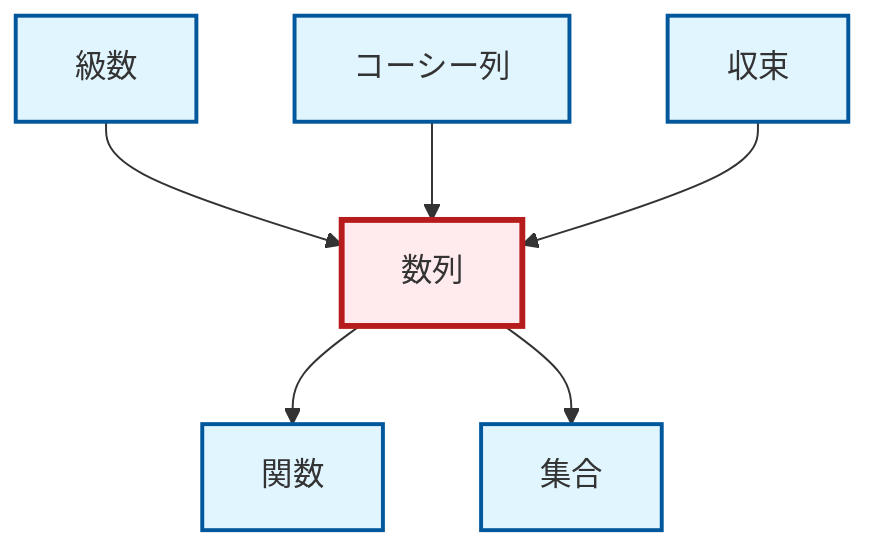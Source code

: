 graph TD
    classDef definition fill:#e1f5fe,stroke:#01579b,stroke-width:2px
    classDef theorem fill:#f3e5f5,stroke:#4a148c,stroke-width:2px
    classDef axiom fill:#fff3e0,stroke:#e65100,stroke-width:2px
    classDef example fill:#e8f5e9,stroke:#1b5e20,stroke-width:2px
    classDef current fill:#ffebee,stroke:#b71c1c,stroke-width:3px
    def-function["関数"]:::definition
    def-sequence["数列"]:::definition
    def-set["集合"]:::definition
    def-cauchy-sequence["コーシー列"]:::definition
    def-convergence["収束"]:::definition
    def-series["級数"]:::definition
    def-sequence --> def-function
    def-series --> def-sequence
    def-sequence --> def-set
    def-cauchy-sequence --> def-sequence
    def-convergence --> def-sequence
    class def-sequence current